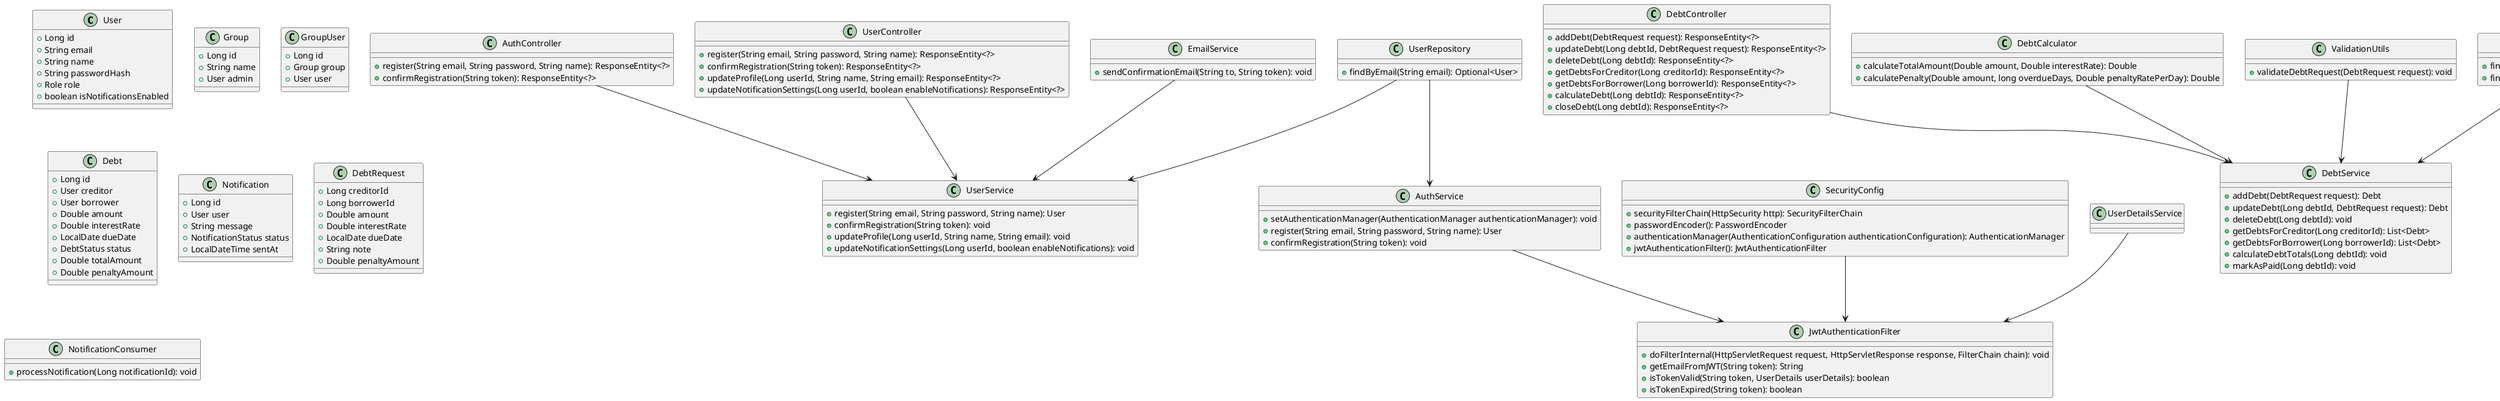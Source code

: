 @startuml
!define RECTANGLE class

RECTANGLE User {
  +Long id
  +String email
  +String name
  +String passwordHash
  +Role role
  +boolean isNotificationsEnabled
}

RECTANGLE Group {
  +Long id
  +String name
  +User admin
}

RECTANGLE GroupUser {
  +Long id
  +Group group
  +User user
}

RECTANGLE Debt {
  +Long id
  +User creditor
  +User borrower
  +Double amount
  +Double interestRate
  +LocalDate dueDate
  +DebtStatus status
  +Double totalAmount
  +Double penaltyAmount
}

RECTANGLE Notification {
  +Long id
  +User user
  +String message
  +NotificationStatus status
  +LocalDateTime sentAt
}

RECTANGLE DebtRequest {
  +Long creditorId
  +Long borrowerId
  +Double amount
  +Double interestRate
  +LocalDate dueDate
  +String note
  +Double penaltyAmount
}

RECTANGLE AuthController {
  +register(String email, String password, String name): ResponseEntity<?>
  +confirmRegistration(String token): ResponseEntity<?>
}

RECTANGLE DebtController {
  +addDebt(DebtRequest request): ResponseEntity<?>
  +updateDebt(Long debtId, DebtRequest request): ResponseEntity<?>
  +deleteDebt(Long debtId): ResponseEntity<?>
  +getDebtsForCreditor(Long creditorId): ResponseEntity<?>
  +getDebtsForBorrower(Long borrowerId): ResponseEntity<?>
  +calculateDebt(Long debtId): ResponseEntity<?>
  +closeDebt(Long debtId): ResponseEntity<?>
}

RECTANGLE GroupController {
  +createGroup(String name, Long adminId): ResponseEntity<?>
  +addMember(Long groupId, Long userId): ResponseEntity<?>
  +removeMember(Long groupId, Long userId): ResponseEntity<?>
  +getMembers(Long groupId): ResponseEntity<?>
}

RECTANGLE DebtSharingController {
  +distributeDebt(Long groupId, Double totalAmount, Double interestRate, LocalDate dueDate): ResponseEntity<?>
  +distributeDebtByPercentage(Long groupId, Map<Long, Double> userPercentages, Double totalAmount, Double interestRate, LocalDate dueDate): ResponseEntity<?>
}

RECTANGLE UserController {
  +register(String email, String password, String name): ResponseEntity<?>
  +confirmRegistration(String token): ResponseEntity<?>
  +updateProfile(Long userId, String name, String email): ResponseEntity<?>
  +updateNotificationSettings(Long userId, boolean enableNotifications): ResponseEntity<?>
}

RECTANGLE UserService {
  +register(String email, String password, String name): User
  +confirmRegistration(String token): void
  +updateProfile(Long userId, String name, String email): void
  +updateNotificationSettings(Long userId, boolean enableNotifications): void
}

RECTANGLE DebtService {
  +addDebt(DebtRequest request): Debt
  +updateDebt(Long debtId, DebtRequest request): Debt
  +deleteDebt(Long debtId): void
  +getDebtsForCreditor(Long creditorId): List<Debt>
  +getDebtsForBorrower(Long borrowerId): List<Debt>
  +calculateDebtTotals(Long debtId): void
  +markAsPaid(Long debtId): void
}

RECTANGLE GroupService {
  +createGroup(String name, Long adminId): Group
  +addUserToGroup(Long groupId, Long userId): void
  +removeUserFromGroup(Long groupId, Long userId): void
  +getGroupMembers(Long groupId): List<User>
}

RECTANGLE DebtSharingService {
  +distributeDebt(Long groupId, Double totalAmount, Double interestRate, LocalDate dueDate): void
  +distributeDebtByPercentage(Long groupId, Map<Long, Double> userPercentages, Double totalAmount, Double interestRate, LocalDate dueDate): void
}

RECTANGLE NotificationService {
  +sendNotification(Notification notification): void
  +sendPendingNotifications(): void
}

RECTANGLE NotificationProducer {
  +sendToQueue(Notification notification): void
}

RECTANGLE NotificationConsumer {
  +processNotification(Long notificationId): void
}

RECTANGLE EmailService {
  +sendConfirmationEmail(String to, String token): void
}

RECTANGLE DebtCalculator {
  +calculateTotalAmount(Double amount, Double interestRate): Double
  +calculatePenalty(Double amount, long overdueDays, Double penaltyRatePerDay): Double
}

RECTANGLE ValidationUtils {
  +validateDebtRequest(DebtRequest request): void
}

RECTANGLE SecurityConfig {
  +securityFilterChain(HttpSecurity http): SecurityFilterChain
  +passwordEncoder(): PasswordEncoder
  +authenticationManager(AuthenticationConfiguration authenticationConfiguration): AuthenticationManager
  +jwtAuthenticationFilter(): JwtAuthenticationFilter
}

RECTANGLE JwtAuthenticationFilter {
  +doFilterInternal(HttpServletRequest request, HttpServletResponse response, FilterChain chain): void
  +getEmailFromJWT(String token): String
  +isTokenValid(String token, UserDetails userDetails): boolean
  +isTokenExpired(String token): boolean
}

RECTANGLE RabbitMQConfig {
  +QUEUE_NAME: String
}

RECTANGLE AuthService {
  +setAuthenticationManager(AuthenticationManager authenticationManager): void
  +register(String email, String password, String name): User
  +confirmRegistration(String token): void
}

RECTANGLE UserRepository {
  +findByEmail(String email): Optional<User>
}

RECTANGLE GroupRepository {
  +findByAdmin(User admin): List<Group>
}

RECTANGLE GroupUserRepository {
  +findByGroup(Group group): List<GroupUser>
}

RECTANGLE DebtRepository {
  +findByCreditor(User creditor): List<Debt>
  +findByBorrower(User borrower): List<Debt>
}

RECTANGLE NotificationRepository {
  +findByStatus(NotificationStatus status): List<Notification>
}

UserRepository --> AuthService
UserRepository --> UserService
GroupRepository --> GroupService
GroupUserRepository --> GroupService
DebtRepository --> DebtService
NotificationRepository --> NotificationService
EmailService --> UserService
DebtCalculator --> DebtService
ValidationUtils --> DebtService
SecurityConfig --> JwtAuthenticationFilter
RabbitMQConfig --> NotificationProducer
AuthService --> JwtAuthenticationFilter
UserDetailsService --> JwtAuthenticationFilter

AuthController --> UserService
DebtController --> DebtService
GroupController --> GroupService
DebtSharingController --> DebtSharingService
UserController --> UserService

@enduml

